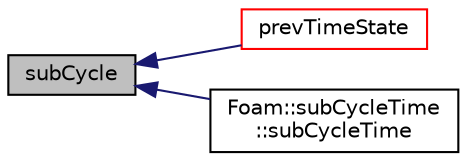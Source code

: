 digraph "subCycle"
{
  bgcolor="transparent";
  edge [fontname="Helvetica",fontsize="10",labelfontname="Helvetica",labelfontsize="10"];
  node [fontname="Helvetica",fontsize="10",shape=record];
  rankdir="LR";
  Node32237 [label="subCycle",height=0.2,width=0.4,color="black", fillcolor="grey75", style="filled", fontcolor="black"];
  Node32237 -> Node32238 [dir="back",color="midnightblue",fontsize="10",style="solid",fontname="Helvetica"];
  Node32238 [label="prevTimeState",height=0.2,width=0.4,color="red",URL="$a27457.html#a138041e78b81df1eee147266c7470a96",tooltip="Return previous TimeState if time is being sub-cycled. "];
  Node32237 -> Node34126 [dir="back",color="midnightblue",fontsize="10",style="solid",fontname="Helvetica"];
  Node34126 [label="Foam::subCycleTime\l::subCycleTime",height=0.2,width=0.4,color="black",URL="$a27453.html#a9292beb034fa59451acfa464e50cfceb",tooltip="Construct from original time and number of sub-cycles. "];
}
